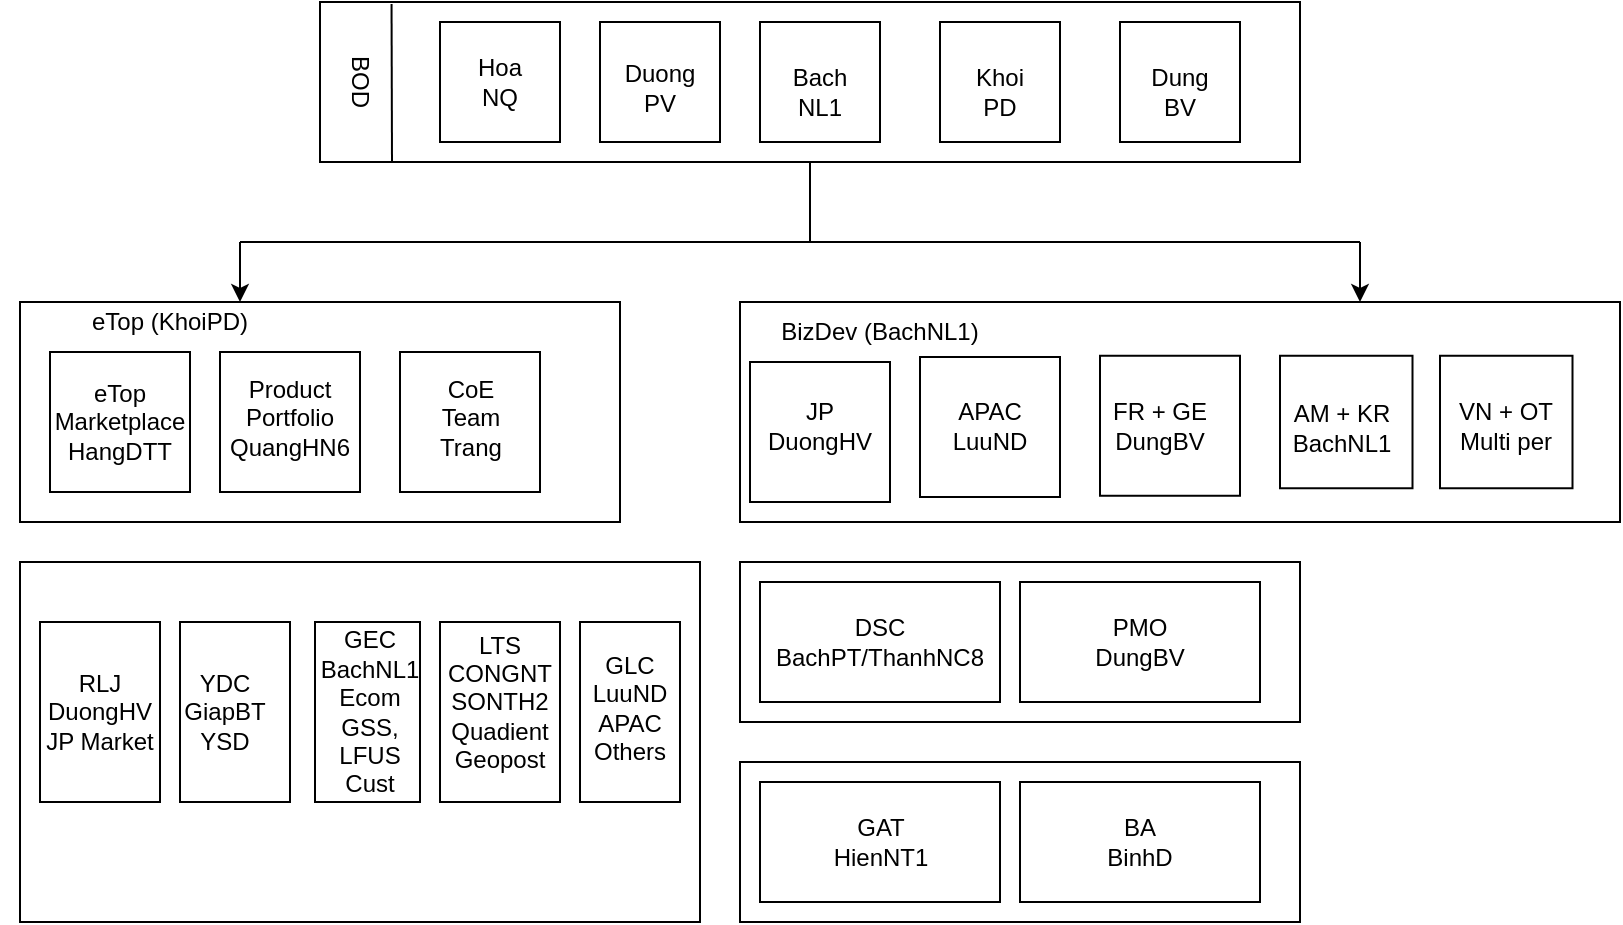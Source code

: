 <mxfile version="14.1.1" type="github">
  <diagram id="QQks053eOMzgnyXU_-Er" name="Page-1">
    <mxGraphModel dx="868" dy="450" grid="1" gridSize="10" guides="1" tooltips="1" connect="1" arrows="1" fold="1" page="1" pageScale="1" pageWidth="827" pageHeight="1169" math="0" shadow="0">
      <root>
        <mxCell id="0" />
        <mxCell id="1" parent="0" />
        <mxCell id="JDayYUPHZ-_Sd8x2tHfH-1" value="" style="rounded=0;whiteSpace=wrap;html=1;" vertex="1" parent="1">
          <mxGeometry x="160" y="40" width="490" height="80" as="geometry" />
        </mxCell>
        <mxCell id="JDayYUPHZ-_Sd8x2tHfH-2" value="BOD" style="text;html=1;strokeColor=none;fillColor=none;align=center;verticalAlign=middle;whiteSpace=wrap;rounded=0;rotation=90;" vertex="1" parent="1">
          <mxGeometry x="160" y="70" width="40" height="20" as="geometry" />
        </mxCell>
        <mxCell id="JDayYUPHZ-_Sd8x2tHfH-3" value="" style="endArrow=none;html=1;entryX=0.073;entryY=0.013;entryDx=0;entryDy=0;entryPerimeter=0;" edge="1" parent="1" target="JDayYUPHZ-_Sd8x2tHfH-1">
          <mxGeometry width="50" height="50" relative="1" as="geometry">
            <mxPoint x="196" y="120" as="sourcePoint" />
            <mxPoint x="250" y="80" as="targetPoint" />
          </mxGeometry>
        </mxCell>
        <mxCell id="JDayYUPHZ-_Sd8x2tHfH-4" value="" style="whiteSpace=wrap;html=1;aspect=fixed;" vertex="1" parent="1">
          <mxGeometry x="220" y="50" width="60" height="60" as="geometry" />
        </mxCell>
        <mxCell id="JDayYUPHZ-_Sd8x2tHfH-5" value="" style="whiteSpace=wrap;html=1;aspect=fixed;" vertex="1" parent="1">
          <mxGeometry x="300" y="50" width="60" height="60" as="geometry" />
        </mxCell>
        <mxCell id="JDayYUPHZ-_Sd8x2tHfH-6" value="" style="whiteSpace=wrap;html=1;aspect=fixed;" vertex="1" parent="1">
          <mxGeometry x="380" y="50" width="60" height="60" as="geometry" />
        </mxCell>
        <mxCell id="JDayYUPHZ-_Sd8x2tHfH-7" value="" style="whiteSpace=wrap;html=1;aspect=fixed;" vertex="1" parent="1">
          <mxGeometry x="470" y="50" width="60" height="60" as="geometry" />
        </mxCell>
        <mxCell id="JDayYUPHZ-_Sd8x2tHfH-8" value="" style="whiteSpace=wrap;html=1;aspect=fixed;" vertex="1" parent="1">
          <mxGeometry x="560" y="50" width="60" height="60" as="geometry" />
        </mxCell>
        <mxCell id="JDayYUPHZ-_Sd8x2tHfH-9" value="Hoa NQ" style="text;html=1;strokeColor=none;fillColor=none;align=center;verticalAlign=middle;whiteSpace=wrap;rounded=0;" vertex="1" parent="1">
          <mxGeometry x="230" y="50" width="40" height="60" as="geometry" />
        </mxCell>
        <mxCell id="JDayYUPHZ-_Sd8x2tHfH-10" value="Duong PV" style="text;html=1;strokeColor=none;fillColor=none;align=center;verticalAlign=middle;whiteSpace=wrap;rounded=0;" vertex="1" parent="1">
          <mxGeometry x="310" y="65" width="40" height="35" as="geometry" />
        </mxCell>
        <mxCell id="JDayYUPHZ-_Sd8x2tHfH-11" value="Bach NL1" style="text;html=1;strokeColor=none;fillColor=none;align=center;verticalAlign=middle;whiteSpace=wrap;rounded=0;" vertex="1" parent="1">
          <mxGeometry x="390" y="70" width="40" height="30" as="geometry" />
        </mxCell>
        <mxCell id="JDayYUPHZ-_Sd8x2tHfH-12" value="Khoi PD" style="text;html=1;strokeColor=none;fillColor=none;align=center;verticalAlign=middle;whiteSpace=wrap;rounded=0;" vertex="1" parent="1">
          <mxGeometry x="480" y="70" width="40" height="30" as="geometry" />
        </mxCell>
        <mxCell id="JDayYUPHZ-_Sd8x2tHfH-13" value="Dung BV" style="text;html=1;strokeColor=none;fillColor=none;align=center;verticalAlign=middle;whiteSpace=wrap;rounded=0;" vertex="1" parent="1">
          <mxGeometry x="570" y="70" width="40" height="30" as="geometry" />
        </mxCell>
        <mxCell id="JDayYUPHZ-_Sd8x2tHfH-14" value="" style="endArrow=none;html=1;entryX=0.5;entryY=1;entryDx=0;entryDy=0;" edge="1" parent="1" target="JDayYUPHZ-_Sd8x2tHfH-1">
          <mxGeometry width="50" height="50" relative="1" as="geometry">
            <mxPoint x="405" y="160" as="sourcePoint" />
            <mxPoint x="440" y="120" as="targetPoint" />
          </mxGeometry>
        </mxCell>
        <mxCell id="JDayYUPHZ-_Sd8x2tHfH-15" value="" style="endArrow=none;html=1;" edge="1" parent="1">
          <mxGeometry width="50" height="50" relative="1" as="geometry">
            <mxPoint x="120" y="160" as="sourcePoint" />
            <mxPoint x="680" y="160" as="targetPoint" />
          </mxGeometry>
        </mxCell>
        <mxCell id="JDayYUPHZ-_Sd8x2tHfH-16" value="" style="endArrow=classic;html=1;" edge="1" parent="1">
          <mxGeometry width="50" height="50" relative="1" as="geometry">
            <mxPoint x="120" y="160" as="sourcePoint" />
            <mxPoint x="120" y="190" as="targetPoint" />
          </mxGeometry>
        </mxCell>
        <mxCell id="JDayYUPHZ-_Sd8x2tHfH-17" value="" style="endArrow=classic;html=1;" edge="1" parent="1">
          <mxGeometry width="50" height="50" relative="1" as="geometry">
            <mxPoint x="680" y="160" as="sourcePoint" />
            <mxPoint x="680" y="190" as="targetPoint" />
          </mxGeometry>
        </mxCell>
        <mxCell id="JDayYUPHZ-_Sd8x2tHfH-18" value="" style="rounded=0;whiteSpace=wrap;html=1;" vertex="1" parent="1">
          <mxGeometry x="10" y="190" width="300" height="110" as="geometry" />
        </mxCell>
        <mxCell id="JDayYUPHZ-_Sd8x2tHfH-19" value="" style="rounded=0;whiteSpace=wrap;html=1;" vertex="1" parent="1">
          <mxGeometry x="370" y="190" width="440" height="110" as="geometry" />
        </mxCell>
        <mxCell id="JDayYUPHZ-_Sd8x2tHfH-20" value="eTop (KhoiPD)" style="text;html=1;strokeColor=none;fillColor=none;align=center;verticalAlign=middle;whiteSpace=wrap;rounded=0;" vertex="1" parent="1">
          <mxGeometry y="190" width="170" height="20" as="geometry" />
        </mxCell>
        <mxCell id="JDayYUPHZ-_Sd8x2tHfH-21" value="" style="whiteSpace=wrap;html=1;aspect=fixed;" vertex="1" parent="1">
          <mxGeometry x="25" y="215" width="70" height="70" as="geometry" />
        </mxCell>
        <mxCell id="JDayYUPHZ-_Sd8x2tHfH-22" value="" style="whiteSpace=wrap;html=1;aspect=fixed;" vertex="1" parent="1">
          <mxGeometry x="110" y="215" width="70" height="70" as="geometry" />
        </mxCell>
        <mxCell id="JDayYUPHZ-_Sd8x2tHfH-23" value="" style="whiteSpace=wrap;html=1;aspect=fixed;" vertex="1" parent="1">
          <mxGeometry x="200" y="215" width="70" height="70" as="geometry" />
        </mxCell>
        <mxCell id="JDayYUPHZ-_Sd8x2tHfH-24" value="eTop Marketplace HangDTT" style="text;html=1;strokeColor=none;fillColor=none;align=center;verticalAlign=middle;whiteSpace=wrap;rounded=0;" vertex="1" parent="1">
          <mxGeometry x="30" y="195" width="60" height="110" as="geometry" />
        </mxCell>
        <mxCell id="JDayYUPHZ-_Sd8x2tHfH-25" value="Product Portfolio QuangHN6" style="text;html=1;strokeColor=none;fillColor=none;align=center;verticalAlign=middle;whiteSpace=wrap;rounded=0;" vertex="1" parent="1">
          <mxGeometry x="115" y="220" width="60" height="55" as="geometry" />
        </mxCell>
        <mxCell id="JDayYUPHZ-_Sd8x2tHfH-26" value="CoE Team Trang" style="text;html=1;strokeColor=none;fillColor=none;align=center;verticalAlign=middle;whiteSpace=wrap;rounded=0;" vertex="1" parent="1">
          <mxGeometry x="207.5" y="217.5" width="55" height="60" as="geometry" />
        </mxCell>
        <mxCell id="JDayYUPHZ-_Sd8x2tHfH-27" value="" style="rounded=0;whiteSpace=wrap;html=1;" vertex="1" parent="1">
          <mxGeometry x="10" y="320" width="340" height="180" as="geometry" />
        </mxCell>
        <mxCell id="JDayYUPHZ-_Sd8x2tHfH-29" value="" style="rounded=0;whiteSpace=wrap;html=1;" vertex="1" parent="1">
          <mxGeometry x="20" y="350" width="60" height="90" as="geometry" />
        </mxCell>
        <mxCell id="JDayYUPHZ-_Sd8x2tHfH-30" value="" style="rounded=0;whiteSpace=wrap;html=1;" vertex="1" parent="1">
          <mxGeometry x="90" y="350" width="55" height="90" as="geometry" />
        </mxCell>
        <mxCell id="JDayYUPHZ-_Sd8x2tHfH-31" value="" style="rounded=0;whiteSpace=wrap;html=1;" vertex="1" parent="1">
          <mxGeometry x="157.5" y="350" width="52.5" height="90" as="geometry" />
        </mxCell>
        <mxCell id="JDayYUPHZ-_Sd8x2tHfH-32" value="" style="rounded=0;whiteSpace=wrap;html=1;" vertex="1" parent="1">
          <mxGeometry x="220" y="350" width="60" height="90" as="geometry" />
        </mxCell>
        <mxCell id="JDayYUPHZ-_Sd8x2tHfH-33" value="" style="rounded=0;whiteSpace=wrap;html=1;" vertex="1" parent="1">
          <mxGeometry x="290" y="350" width="50" height="90" as="geometry" />
        </mxCell>
        <mxCell id="JDayYUPHZ-_Sd8x2tHfH-34" value="RLJ DuongHV JP Market" style="text;html=1;strokeColor=none;fillColor=none;align=center;verticalAlign=middle;whiteSpace=wrap;rounded=0;" vertex="1" parent="1">
          <mxGeometry x="20" y="365" width="60" height="60" as="geometry" />
        </mxCell>
        <mxCell id="JDayYUPHZ-_Sd8x2tHfH-35" value="YDC GiapBT YSD" style="text;html=1;strokeColor=none;fillColor=none;align=center;verticalAlign=middle;whiteSpace=wrap;rounded=0;" vertex="1" parent="1">
          <mxGeometry x="90" y="370" width="45" height="50" as="geometry" />
        </mxCell>
        <mxCell id="JDayYUPHZ-_Sd8x2tHfH-36" value="GEC BachNL1 Ecom GSS, LFUS Cust" style="text;html=1;strokeColor=none;fillColor=none;align=center;verticalAlign=middle;whiteSpace=wrap;rounded=0;" vertex="1" parent="1">
          <mxGeometry x="160" y="350" width="50" height="90" as="geometry" />
        </mxCell>
        <mxCell id="JDayYUPHZ-_Sd8x2tHfH-37" value="LTS CONGNT SONTH2 Quadient Geopost" style="text;html=1;strokeColor=none;fillColor=none;align=center;verticalAlign=middle;whiteSpace=wrap;rounded=0;" vertex="1" parent="1">
          <mxGeometry x="220" y="350" width="60" height="80" as="geometry" />
        </mxCell>
        <mxCell id="JDayYUPHZ-_Sd8x2tHfH-38" value="GLC LuuND APAC Others" style="text;html=1;strokeColor=none;fillColor=none;align=center;verticalAlign=middle;whiteSpace=wrap;rounded=0;" vertex="1" parent="1">
          <mxGeometry x="295" y="360" width="40" height="65" as="geometry" />
        </mxCell>
        <mxCell id="JDayYUPHZ-_Sd8x2tHfH-39" value="BizDev (BachNL1)" style="text;html=1;strokeColor=none;fillColor=none;align=center;verticalAlign=middle;whiteSpace=wrap;rounded=0;" vertex="1" parent="1">
          <mxGeometry x="380" y="195" width="120" height="20" as="geometry" />
        </mxCell>
        <mxCell id="JDayYUPHZ-_Sd8x2tHfH-40" value="" style="whiteSpace=wrap;html=1;aspect=fixed;" vertex="1" parent="1">
          <mxGeometry x="375" y="220" width="70" height="70" as="geometry" />
        </mxCell>
        <mxCell id="JDayYUPHZ-_Sd8x2tHfH-42" value="" style="whiteSpace=wrap;html=1;aspect=fixed;" vertex="1" parent="1">
          <mxGeometry x="460" y="217.5" width="70" height="70" as="geometry" />
        </mxCell>
        <mxCell id="JDayYUPHZ-_Sd8x2tHfH-43" value="" style="whiteSpace=wrap;html=1;aspect=fixed;" vertex="1" parent="1">
          <mxGeometry x="550" y="216.88" width="70" height="70" as="geometry" />
        </mxCell>
        <mxCell id="JDayYUPHZ-_Sd8x2tHfH-44" value="" style="whiteSpace=wrap;html=1;aspect=fixed;" vertex="1" parent="1">
          <mxGeometry x="640" y="216.88" width="66.25" height="66.25" as="geometry" />
        </mxCell>
        <mxCell id="JDayYUPHZ-_Sd8x2tHfH-45" value="" style="whiteSpace=wrap;html=1;aspect=fixed;" vertex="1" parent="1">
          <mxGeometry x="720" y="216.88" width="66.25" height="66.25" as="geometry" />
        </mxCell>
        <mxCell id="JDayYUPHZ-_Sd8x2tHfH-47" value="JP DuongHV" style="text;html=1;strokeColor=none;fillColor=none;align=center;verticalAlign=middle;whiteSpace=wrap;rounded=0;" vertex="1" parent="1">
          <mxGeometry x="380" y="221.88" width="60" height="60" as="geometry" />
        </mxCell>
        <mxCell id="JDayYUPHZ-_Sd8x2tHfH-48" value="APAC LuuND" style="text;html=1;strokeColor=none;fillColor=none;align=center;verticalAlign=middle;whiteSpace=wrap;rounded=0;" vertex="1" parent="1">
          <mxGeometry x="475" y="216.88" width="40" height="70" as="geometry" />
        </mxCell>
        <mxCell id="JDayYUPHZ-_Sd8x2tHfH-49" value="FR + GE DungBV" style="text;html=1;strokeColor=none;fillColor=none;align=center;verticalAlign=middle;whiteSpace=wrap;rounded=0;" vertex="1" parent="1">
          <mxGeometry x="550" y="216.88" width="60" height="70" as="geometry" />
        </mxCell>
        <mxCell id="JDayYUPHZ-_Sd8x2tHfH-50" value="AM + KR BachNL1" style="text;html=1;strokeColor=none;fillColor=none;align=center;verticalAlign=middle;whiteSpace=wrap;rounded=0;" vertex="1" parent="1">
          <mxGeometry x="636.25" y="212.5" width="70" height="80" as="geometry" />
        </mxCell>
        <mxCell id="JDayYUPHZ-_Sd8x2tHfH-51" value="VN + OT Multi per" style="text;html=1;strokeColor=none;fillColor=none;align=center;verticalAlign=middle;whiteSpace=wrap;rounded=0;" vertex="1" parent="1">
          <mxGeometry x="723.13" y="226.88" width="60" height="50" as="geometry" />
        </mxCell>
        <mxCell id="JDayYUPHZ-_Sd8x2tHfH-52" value="" style="rounded=0;whiteSpace=wrap;html=1;" vertex="1" parent="1">
          <mxGeometry x="370" y="320" width="280" height="80" as="geometry" />
        </mxCell>
        <mxCell id="JDayYUPHZ-_Sd8x2tHfH-60" value="" style="rounded=0;whiteSpace=wrap;html=1;" vertex="1" parent="1">
          <mxGeometry x="380" y="330" width="120" height="60" as="geometry" />
        </mxCell>
        <mxCell id="JDayYUPHZ-_Sd8x2tHfH-61" value="DSC BachPT/ThanhNC8" style="text;html=1;strokeColor=none;fillColor=none;align=center;verticalAlign=middle;whiteSpace=wrap;rounded=0;" vertex="1" parent="1">
          <mxGeometry x="380" y="340" width="120" height="40" as="geometry" />
        </mxCell>
        <mxCell id="JDayYUPHZ-_Sd8x2tHfH-64" value="" style="rounded=0;whiteSpace=wrap;html=1;" vertex="1" parent="1">
          <mxGeometry x="510" y="330" width="120" height="60" as="geometry" />
        </mxCell>
        <mxCell id="JDayYUPHZ-_Sd8x2tHfH-65" value="PMO DungBV" style="text;html=1;strokeColor=none;fillColor=none;align=center;verticalAlign=middle;whiteSpace=wrap;rounded=0;" vertex="1" parent="1">
          <mxGeometry x="550" y="332.5" width="40" height="55" as="geometry" />
        </mxCell>
        <mxCell id="JDayYUPHZ-_Sd8x2tHfH-66" value="" style="rounded=0;whiteSpace=wrap;html=1;" vertex="1" parent="1">
          <mxGeometry x="370" y="420" width="280" height="80" as="geometry" />
        </mxCell>
        <mxCell id="JDayYUPHZ-_Sd8x2tHfH-67" value="" style="rounded=0;whiteSpace=wrap;html=1;" vertex="1" parent="1">
          <mxGeometry x="380" y="430" width="120" height="60" as="geometry" />
        </mxCell>
        <mxCell id="JDayYUPHZ-_Sd8x2tHfH-68" value="" style="rounded=0;whiteSpace=wrap;html=1;" vertex="1" parent="1">
          <mxGeometry x="510" y="430" width="120" height="60" as="geometry" />
        </mxCell>
        <mxCell id="JDayYUPHZ-_Sd8x2tHfH-69" value="GAT HienNT1" style="text;html=1;strokeColor=none;fillColor=none;align=center;verticalAlign=middle;whiteSpace=wrap;rounded=0;" vertex="1" parent="1">
          <mxGeometry x="407.5" y="425" width="65" height="70" as="geometry" />
        </mxCell>
        <mxCell id="JDayYUPHZ-_Sd8x2tHfH-70" value="BA BinhD" style="text;html=1;strokeColor=none;fillColor=none;align=center;verticalAlign=middle;whiteSpace=wrap;rounded=0;" vertex="1" parent="1">
          <mxGeometry x="550" y="440" width="40" height="40" as="geometry" />
        </mxCell>
      </root>
    </mxGraphModel>
  </diagram>
</mxfile>
